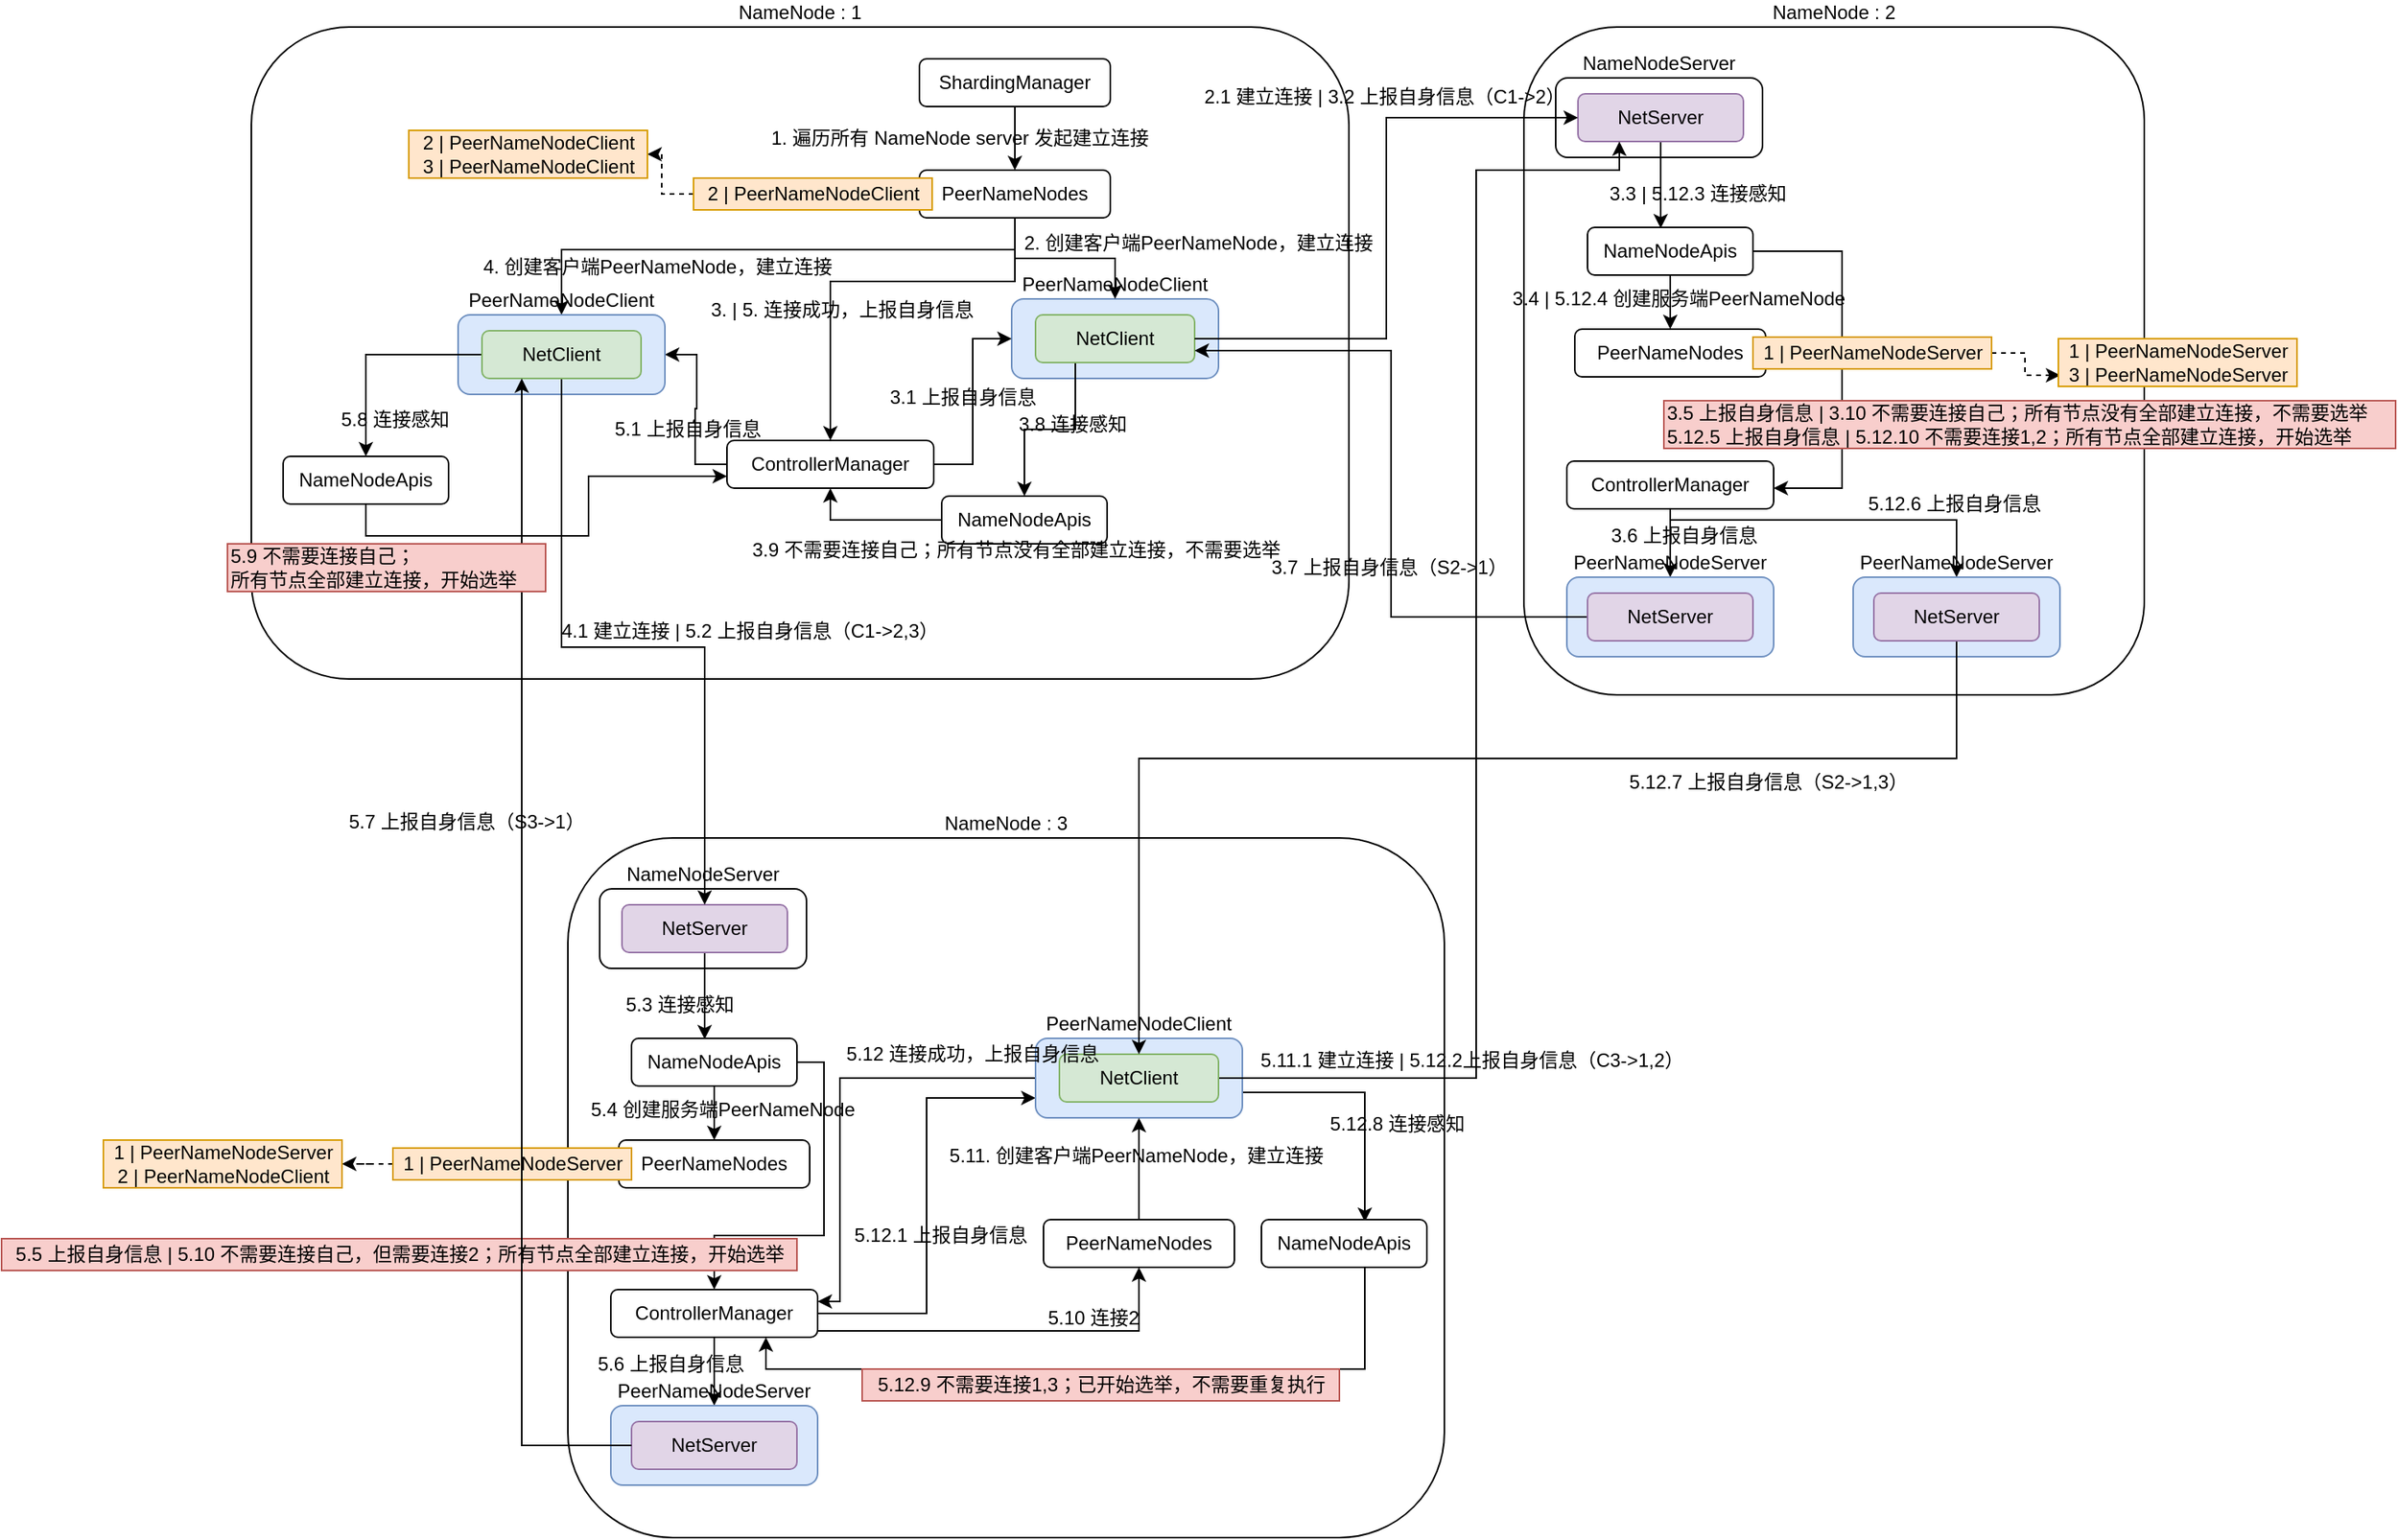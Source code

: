 <mxfile version="15.8.7" type="device"><diagram id="GL1qiEq3uSf8nT6qZUa8" name="第 1 页"><mxGraphModel dx="2171" dy="1101" grid="1" gridSize="10" guides="1" tooltips="1" connect="1" arrows="1" fold="1" page="1" pageScale="1" pageWidth="827" pageHeight="1169" math="0" shadow="0"><root><mxCell id="0"/><mxCell id="1" parent="0"/><mxCell id="4gwNr6ZejF6SsnpXARsQ-1" value="NameNode : 1" style="rounded=1;whiteSpace=wrap;html=1;labelPosition=center;verticalLabelPosition=top;align=center;verticalAlign=bottom;" vertex="1" parent="1"><mxGeometry x="-320" y="120" width="690" height="410" as="geometry"/></mxCell><mxCell id="4gwNr6ZejF6SsnpXARsQ-2" value="&lt;span&gt;NameNode : 2&lt;/span&gt;" style="rounded=1;whiteSpace=wrap;html=1;labelPosition=center;verticalLabelPosition=top;align=center;verticalAlign=bottom;" vertex="1" parent="1"><mxGeometry x="480" y="120" width="390" height="420" as="geometry"/></mxCell><mxCell id="4gwNr6ZejF6SsnpXARsQ-7" style="edgeStyle=orthogonalEdgeStyle;rounded=0;orthogonalLoop=1;jettySize=auto;html=1;" edge="1" parent="1" source="4gwNr6ZejF6SsnpXARsQ-4" target="4gwNr6ZejF6SsnpXARsQ-5"><mxGeometry relative="1" as="geometry"/></mxCell><mxCell id="4gwNr6ZejF6SsnpXARsQ-4" value="ShardingManager" style="rounded=1;whiteSpace=wrap;html=1;" vertex="1" parent="1"><mxGeometry x="100" y="140" width="120" height="30" as="geometry"/></mxCell><mxCell id="4gwNr6ZejF6SsnpXARsQ-22" style="edgeStyle=orthogonalEdgeStyle;rounded=0;orthogonalLoop=1;jettySize=auto;html=1;entryX=0.5;entryY=0;entryDx=0;entryDy=0;" edge="1" parent="1" source="4gwNr6ZejF6SsnpXARsQ-5" target="4gwNr6ZejF6SsnpXARsQ-20"><mxGeometry relative="1" as="geometry"><Array as="points"><mxPoint x="160" y="280"/><mxPoint x="44" y="280"/></Array></mxGeometry></mxCell><mxCell id="4gwNr6ZejF6SsnpXARsQ-71" style="edgeStyle=orthogonalEdgeStyle;rounded=0;orthogonalLoop=1;jettySize=auto;html=1;" edge="1" parent="1" source="4gwNr6ZejF6SsnpXARsQ-5" target="4gwNr6ZejF6SsnpXARsQ-66"><mxGeometry relative="1" as="geometry"><Array as="points"><mxPoint x="160" y="260"/><mxPoint x="-125" y="260"/></Array></mxGeometry></mxCell><mxCell id="4gwNr6ZejF6SsnpXARsQ-5" value="PeerNameNodes" style="rounded=1;whiteSpace=wrap;html=1;" vertex="1" parent="1"><mxGeometry x="100" y="210" width="120" height="30" as="geometry"/></mxCell><mxCell id="4gwNr6ZejF6SsnpXARsQ-8" value="1. 遍历所有 NameNode server 发起建立连接" style="text;html=1;align=center;verticalAlign=middle;resizable=0;points=[];autosize=1;strokeColor=none;fillColor=none;" vertex="1" parent="1"><mxGeometry y="180" width="250" height="20" as="geometry"/></mxCell><mxCell id="4gwNr6ZejF6SsnpXARsQ-11" value="2. 创建客户端PeerNameNode，建立连接" style="text;html=1;align=center;verticalAlign=middle;resizable=0;points=[];autosize=1;strokeColor=none;fillColor=none;" vertex="1" parent="1"><mxGeometry x="160" y="246" width="230" height="20" as="geometry"/></mxCell><mxCell id="4gwNr6ZejF6SsnpXARsQ-13" value="NameNodeServer" style="rounded=1;whiteSpace=wrap;html=1;labelPosition=center;verticalLabelPosition=top;align=center;verticalAlign=bottom;" vertex="1" parent="1"><mxGeometry x="500" y="152" width="130" height="50" as="geometry"/></mxCell><mxCell id="4gwNr6ZejF6SsnpXARsQ-27" style="edgeStyle=orthogonalEdgeStyle;rounded=0;orthogonalLoop=1;jettySize=auto;html=1;entryX=0.442;entryY=0.019;entryDx=0;entryDy=0;entryPerimeter=0;" edge="1" parent="1" source="4gwNr6ZejF6SsnpXARsQ-12" target="4gwNr6ZejF6SsnpXARsQ-26"><mxGeometry relative="1" as="geometry"/></mxCell><mxCell id="4gwNr6ZejF6SsnpXARsQ-12" value="NetServer" style="rounded=1;whiteSpace=wrap;html=1;fillColor=#e1d5e7;strokeColor=#9673a6;" vertex="1" parent="1"><mxGeometry x="514" y="162" width="104" height="30" as="geometry"/></mxCell><mxCell id="4gwNr6ZejF6SsnpXARsQ-15" value="2.1 建立连接 | 3.2 上报自身信息（C1-&amp;gt;2）" style="text;html=1;align=center;verticalAlign=middle;resizable=0;points=[];autosize=1;strokeColor=none;fillColor=none;" vertex="1" parent="1"><mxGeometry x="272" y="154" width="240" height="20" as="geometry"/></mxCell><mxCell id="4gwNr6ZejF6SsnpXARsQ-18" value="PeerNameNodeClient" style="rounded=1;whiteSpace=wrap;html=1;labelPosition=center;verticalLabelPosition=top;align=center;verticalAlign=bottom;fillColor=#dae8fc;strokeColor=#6c8ebf;" vertex="1" parent="1"><mxGeometry x="158" y="291" width="130" height="50" as="geometry"/></mxCell><mxCell id="4gwNr6ZejF6SsnpXARsQ-44" style="edgeStyle=orthogonalEdgeStyle;rounded=0;orthogonalLoop=1;jettySize=auto;html=1;exitX=0.25;exitY=1;exitDx=0;exitDy=0;" edge="1" parent="1" source="4gwNr6ZejF6SsnpXARsQ-9" target="4gwNr6ZejF6SsnpXARsQ-43"><mxGeometry relative="1" as="geometry"/></mxCell><mxCell id="4gwNr6ZejF6SsnpXARsQ-9" value="NetClient" style="rounded=1;whiteSpace=wrap;html=1;fillColor=#d5e8d4;strokeColor=#82b366;" vertex="1" parent="1"><mxGeometry x="173" y="301" width="100" height="30" as="geometry"/></mxCell><mxCell id="4gwNr6ZejF6SsnpXARsQ-10" style="edgeStyle=orthogonalEdgeStyle;rounded=0;orthogonalLoop=1;jettySize=auto;html=1;entryX=0.5;entryY=0;entryDx=0;entryDy=0;" edge="1" parent="1" source="4gwNr6ZejF6SsnpXARsQ-5" target="4gwNr6ZejF6SsnpXARsQ-18"><mxGeometry relative="1" as="geometry"><mxPoint x="160" y="290" as="targetPoint"/></mxGeometry></mxCell><mxCell id="4gwNr6ZejF6SsnpXARsQ-14" style="edgeStyle=orthogonalEdgeStyle;rounded=0;orthogonalLoop=1;jettySize=auto;html=1;entryX=0;entryY=0.5;entryDx=0;entryDy=0;" edge="1" parent="1" source="4gwNr6ZejF6SsnpXARsQ-9" target="4gwNr6ZejF6SsnpXARsQ-12"><mxGeometry relative="1" as="geometry"/></mxCell><mxCell id="4gwNr6ZejF6SsnpXARsQ-64" style="edgeStyle=orthogonalEdgeStyle;rounded=0;orthogonalLoop=1;jettySize=auto;html=1;entryX=0;entryY=0.5;entryDx=0;entryDy=0;" edge="1" parent="1" source="4gwNr6ZejF6SsnpXARsQ-20" target="4gwNr6ZejF6SsnpXARsQ-18"><mxGeometry relative="1" as="geometry"><mxPoint x="150" y="320" as="targetPoint"/></mxGeometry></mxCell><mxCell id="4gwNr6ZejF6SsnpXARsQ-75" style="edgeStyle=orthogonalEdgeStyle;rounded=0;orthogonalLoop=1;jettySize=auto;html=1;entryX=1;entryY=0.5;entryDx=0;entryDy=0;" edge="1" parent="1" source="4gwNr6ZejF6SsnpXARsQ-20" target="4gwNr6ZejF6SsnpXARsQ-66"><mxGeometry relative="1" as="geometry"/></mxCell><mxCell id="4gwNr6ZejF6SsnpXARsQ-20" value="ControllerManager" style="rounded=1;whiteSpace=wrap;html=1;labelPosition=center;verticalLabelPosition=middle;align=center;verticalAlign=middle;" vertex="1" parent="1"><mxGeometry x="-21" y="380" width="130" height="30" as="geometry"/></mxCell><mxCell id="4gwNr6ZejF6SsnpXARsQ-86" style="edgeStyle=orthogonalEdgeStyle;rounded=0;orthogonalLoop=1;jettySize=auto;html=1;dashed=1;" edge="1" parent="1" source="4gwNr6ZejF6SsnpXARsQ-21" target="4gwNr6ZejF6SsnpXARsQ-85"><mxGeometry relative="1" as="geometry"/></mxCell><mxCell id="4gwNr6ZejF6SsnpXARsQ-21" value="2 |&amp;nbsp;&lt;span&gt;PeerNameNodeClient&lt;/span&gt;&lt;span&gt;&lt;br&gt;&lt;/span&gt;" style="text;html=1;align=center;verticalAlign=middle;resizable=0;points=[];autosize=1;strokeColor=#d79b00;fillColor=#ffe6cc;" vertex="1" parent="1"><mxGeometry x="-42" y="215" width="150" height="20" as="geometry"/></mxCell><mxCell id="4gwNr6ZejF6SsnpXARsQ-23" value="3. | 5. 连接成功，上报自身信息" style="text;html=1;align=center;verticalAlign=middle;resizable=0;points=[];autosize=1;strokeColor=none;fillColor=none;" vertex="1" parent="1"><mxGeometry x="-39" y="288" width="180" height="20" as="geometry"/></mxCell><mxCell id="4gwNr6ZejF6SsnpXARsQ-25" value="3.1 上报自身信息" style="text;html=1;align=center;verticalAlign=middle;resizable=0;points=[];autosize=1;strokeColor=none;fillColor=none;" vertex="1" parent="1"><mxGeometry x="72" y="343" width="110" height="20" as="geometry"/></mxCell><mxCell id="4gwNr6ZejF6SsnpXARsQ-30" style="edgeStyle=orthogonalEdgeStyle;rounded=0;orthogonalLoop=1;jettySize=auto;html=1;entryX=0.5;entryY=0;entryDx=0;entryDy=0;" edge="1" parent="1" source="4gwNr6ZejF6SsnpXARsQ-26" target="4gwNr6ZejF6SsnpXARsQ-29"><mxGeometry relative="1" as="geometry"/></mxCell><mxCell id="4gwNr6ZejF6SsnpXARsQ-26" value="NameNodeApis" style="rounded=1;whiteSpace=wrap;html=1;" vertex="1" parent="1"><mxGeometry x="520" y="246" width="104" height="30" as="geometry"/></mxCell><mxCell id="4gwNr6ZejF6SsnpXARsQ-28" value="3.3 | 5.12.3 连接感知" style="text;html=1;align=center;verticalAlign=middle;resizable=0;points=[];autosize=1;strokeColor=none;fillColor=none;" vertex="1" parent="1"><mxGeometry x="524" y="215" width="130" height="20" as="geometry"/></mxCell><mxCell id="4gwNr6ZejF6SsnpXARsQ-35" style="edgeStyle=orthogonalEdgeStyle;rounded=0;orthogonalLoop=1;jettySize=auto;html=1;exitX=1;exitY=0.5;exitDx=0;exitDy=0;" edge="1" parent="1" source="4gwNr6ZejF6SsnpXARsQ-26" target="4gwNr6ZejF6SsnpXARsQ-34"><mxGeometry relative="1" as="geometry"><Array as="points"><mxPoint x="680" y="261"/><mxPoint x="680" y="410"/><mxPoint x="572" y="410"/></Array></mxGeometry></mxCell><mxCell id="4gwNr6ZejF6SsnpXARsQ-29" value="PeerNameNodes" style="rounded=1;whiteSpace=wrap;html=1;" vertex="1" parent="1"><mxGeometry x="512" y="310" width="120" height="30" as="geometry"/></mxCell><mxCell id="4gwNr6ZejF6SsnpXARsQ-31" value="3.4 | 5.12.4 创建服务端PeerNameNode" style="text;html=1;align=center;verticalAlign=middle;resizable=0;points=[];autosize=1;strokeColor=none;fillColor=none;" vertex="1" parent="1"><mxGeometry x="467" y="281" width="220" height="20" as="geometry"/></mxCell><mxCell id="4gwNr6ZejF6SsnpXARsQ-109" style="edgeStyle=orthogonalEdgeStyle;rounded=0;orthogonalLoop=1;jettySize=auto;html=1;entryX=0.008;entryY=0.767;entryDx=0;entryDy=0;entryPerimeter=0;dashed=1;" edge="1" parent="1" source="4gwNr6ZejF6SsnpXARsQ-33" target="4gwNr6ZejF6SsnpXARsQ-108"><mxGeometry relative="1" as="geometry"/></mxCell><mxCell id="4gwNr6ZejF6SsnpXARsQ-33" value="1 |&amp;nbsp;&lt;span&gt;PeerNameNodeServer&lt;/span&gt;" style="text;html=1;align=center;verticalAlign=middle;resizable=0;points=[];autosize=1;strokeColor=#d79b00;fillColor=#ffe6cc;" vertex="1" parent="1"><mxGeometry x="624" y="315" width="150" height="20" as="geometry"/></mxCell><mxCell id="4gwNr6ZejF6SsnpXARsQ-38" style="edgeStyle=orthogonalEdgeStyle;rounded=0;orthogonalLoop=1;jettySize=auto;html=1;entryX=0.5;entryY=0;entryDx=0;entryDy=0;" edge="1" parent="1" source="4gwNr6ZejF6SsnpXARsQ-34" target="4gwNr6ZejF6SsnpXARsQ-37"><mxGeometry relative="1" as="geometry"/></mxCell><mxCell id="4gwNr6ZejF6SsnpXARsQ-112" style="edgeStyle=orthogonalEdgeStyle;rounded=0;orthogonalLoop=1;jettySize=auto;html=1;entryX=0.5;entryY=0;entryDx=0;entryDy=0;" edge="1" parent="1" source="4gwNr6ZejF6SsnpXARsQ-34" target="4gwNr6ZejF6SsnpXARsQ-110"><mxGeometry relative="1" as="geometry"><Array as="points"><mxPoint x="572" y="430"/><mxPoint x="752" y="430"/></Array></mxGeometry></mxCell><mxCell id="4gwNr6ZejF6SsnpXARsQ-34" value="ControllerManager" style="rounded=1;whiteSpace=wrap;html=1;labelPosition=center;verticalLabelPosition=middle;align=center;verticalAlign=middle;" vertex="1" parent="1"><mxGeometry x="507" y="393" width="130" height="30" as="geometry"/></mxCell><mxCell id="4gwNr6ZejF6SsnpXARsQ-36" value="3.5 上报自身信息 | 3.10 不需要连接自己；所有节点没有全部建立连接，不需要选举&lt;br&gt;5.12.5 上报自身信息 | 5.12.10 不需要连接1,2；&lt;span style=&quot;text-align: center&quot;&gt;所有节点全部建立连接，开始选举&lt;/span&gt;" style="text;html=1;align=left;verticalAlign=middle;resizable=0;points=[];autosize=1;strokeColor=#b85450;fillColor=#f8cecc;" vertex="1" parent="1"><mxGeometry x="568" y="355" width="460" height="30" as="geometry"/></mxCell><mxCell id="4gwNr6ZejF6SsnpXARsQ-37" value="PeerNameNodeServer" style="rounded=1;whiteSpace=wrap;html=1;labelPosition=center;verticalLabelPosition=top;align=center;verticalAlign=bottom;fillColor=#dae8fc;strokeColor=#6c8ebf;" vertex="1" parent="1"><mxGeometry x="507" y="466" width="130" height="50" as="geometry"/></mxCell><mxCell id="4gwNr6ZejF6SsnpXARsQ-39" value="3.6 上报自身信息&amp;nbsp;" style="text;html=1;align=center;verticalAlign=middle;resizable=0;points=[];autosize=1;strokeColor=none;fillColor=none;" vertex="1" parent="1"><mxGeometry x="527" y="430" width="110" height="20" as="geometry"/></mxCell><mxCell id="4gwNr6ZejF6SsnpXARsQ-41" style="edgeStyle=orthogonalEdgeStyle;rounded=0;orthogonalLoop=1;jettySize=auto;html=1;entryX=1;entryY=0.75;entryDx=0;entryDy=0;" edge="1" parent="1" source="4gwNr6ZejF6SsnpXARsQ-40" target="4gwNr6ZejF6SsnpXARsQ-9"><mxGeometry relative="1" as="geometry"/></mxCell><mxCell id="4gwNr6ZejF6SsnpXARsQ-40" value="NetServer" style="rounded=1;whiteSpace=wrap;html=1;fillColor=#e1d5e7;strokeColor=#9673a6;" vertex="1" parent="1"><mxGeometry x="520" y="476" width="104" height="30" as="geometry"/></mxCell><mxCell id="4gwNr6ZejF6SsnpXARsQ-42" value="3.7 上报自身信息（S2-&amp;gt;1）" style="text;html=1;align=center;verticalAlign=middle;resizable=0;points=[];autosize=1;strokeColor=none;fillColor=none;" vertex="1" parent="1"><mxGeometry x="315" y="450" width="160" height="20" as="geometry"/></mxCell><mxCell id="4gwNr6ZejF6SsnpXARsQ-83" style="edgeStyle=orthogonalEdgeStyle;rounded=0;orthogonalLoop=1;jettySize=auto;html=1;" edge="1" parent="1" source="4gwNr6ZejF6SsnpXARsQ-43" target="4gwNr6ZejF6SsnpXARsQ-20"><mxGeometry relative="1" as="geometry"/></mxCell><mxCell id="4gwNr6ZejF6SsnpXARsQ-43" value="NameNodeApis" style="rounded=1;whiteSpace=wrap;html=1;" vertex="1" parent="1"><mxGeometry x="114" y="415" width="104" height="30" as="geometry"/></mxCell><mxCell id="4gwNr6ZejF6SsnpXARsQ-45" value="3.8 连接感知" style="text;html=1;align=center;verticalAlign=middle;resizable=0;points=[];autosize=1;strokeColor=none;fillColor=none;" vertex="1" parent="1"><mxGeometry x="156" y="360" width="80" height="20" as="geometry"/></mxCell><mxCell id="4gwNr6ZejF6SsnpXARsQ-46" value="&lt;span&gt;NameNode : 3&lt;/span&gt;" style="rounded=1;whiteSpace=wrap;html=1;labelPosition=center;verticalLabelPosition=top;align=center;verticalAlign=bottom;" vertex="1" parent="1"><mxGeometry x="-121" y="630" width="551" height="440" as="geometry"/></mxCell><mxCell id="4gwNr6ZejF6SsnpXARsQ-47" value="NameNodeServer" style="rounded=1;whiteSpace=wrap;html=1;labelPosition=center;verticalLabelPosition=top;align=center;verticalAlign=bottom;" vertex="1" parent="1"><mxGeometry x="-101" y="662" width="130" height="50" as="geometry"/></mxCell><mxCell id="4gwNr6ZejF6SsnpXARsQ-48" style="edgeStyle=orthogonalEdgeStyle;rounded=0;orthogonalLoop=1;jettySize=auto;html=1;entryX=0.442;entryY=0.019;entryDx=0;entryDy=0;entryPerimeter=0;" edge="1" parent="1" source="4gwNr6ZejF6SsnpXARsQ-49" target="4gwNr6ZejF6SsnpXARsQ-51"><mxGeometry relative="1" as="geometry"/></mxCell><mxCell id="4gwNr6ZejF6SsnpXARsQ-49" value="NetServer" style="rounded=1;whiteSpace=wrap;html=1;fillColor=#e1d5e7;strokeColor=#9673a6;" vertex="1" parent="1"><mxGeometry x="-87" y="672" width="104" height="30" as="geometry"/></mxCell><mxCell id="4gwNr6ZejF6SsnpXARsQ-50" style="edgeStyle=orthogonalEdgeStyle;rounded=0;orthogonalLoop=1;jettySize=auto;html=1;entryX=0.5;entryY=0;entryDx=0;entryDy=0;" edge="1" parent="1" source="4gwNr6ZejF6SsnpXARsQ-51" target="4gwNr6ZejF6SsnpXARsQ-54"><mxGeometry relative="1" as="geometry"/></mxCell><mxCell id="4gwNr6ZejF6SsnpXARsQ-51" value="NameNodeApis" style="rounded=1;whiteSpace=wrap;html=1;" vertex="1" parent="1"><mxGeometry x="-81" y="756" width="104" height="30" as="geometry"/></mxCell><mxCell id="4gwNr6ZejF6SsnpXARsQ-52" value="5.3 连接感知" style="text;html=1;align=center;verticalAlign=middle;resizable=0;points=[];autosize=1;strokeColor=none;fillColor=none;" vertex="1" parent="1"><mxGeometry x="-91" y="725" width="80" height="20" as="geometry"/></mxCell><mxCell id="4gwNr6ZejF6SsnpXARsQ-53" style="edgeStyle=orthogonalEdgeStyle;rounded=0;orthogonalLoop=1;jettySize=auto;html=1;entryX=0.5;entryY=0;entryDx=0;entryDy=0;exitX=1;exitY=0.5;exitDx=0;exitDy=0;" edge="1" parent="1" source="4gwNr6ZejF6SsnpXARsQ-51" target="4gwNr6ZejF6SsnpXARsQ-58"><mxGeometry relative="1" as="geometry"><Array as="points"><mxPoint x="40" y="771"/><mxPoint x="40" y="880"/><mxPoint x="-29" y="880"/></Array></mxGeometry></mxCell><mxCell id="4gwNr6ZejF6SsnpXARsQ-54" value="PeerNameNodes" style="rounded=1;whiteSpace=wrap;html=1;" vertex="1" parent="1"><mxGeometry x="-89" y="820" width="120" height="30" as="geometry"/></mxCell><mxCell id="4gwNr6ZejF6SsnpXARsQ-55" value="5.4 创建服务端PeerNameNode" style="text;html=1;align=center;verticalAlign=middle;resizable=0;points=[];autosize=1;strokeColor=none;fillColor=none;" vertex="1" parent="1"><mxGeometry x="-114" y="791" width="180" height="20" as="geometry"/></mxCell><mxCell id="4gwNr6ZejF6SsnpXARsQ-103" style="edgeStyle=orthogonalEdgeStyle;rounded=0;orthogonalLoop=1;jettySize=auto;html=1;dashed=1;" edge="1" parent="1" source="4gwNr6ZejF6SsnpXARsQ-56" target="4gwNr6ZejF6SsnpXARsQ-102"><mxGeometry relative="1" as="geometry"/></mxCell><mxCell id="4gwNr6ZejF6SsnpXARsQ-56" value="1 |&amp;nbsp;&lt;span&gt;PeerNameNodeServer&lt;/span&gt;" style="text;html=1;align=center;verticalAlign=middle;resizable=0;points=[];autosize=1;strokeColor=#d79b00;fillColor=#ffe6cc;" vertex="1" parent="1"><mxGeometry x="-231" y="825" width="150" height="20" as="geometry"/></mxCell><mxCell id="4gwNr6ZejF6SsnpXARsQ-57" style="edgeStyle=orthogonalEdgeStyle;rounded=0;orthogonalLoop=1;jettySize=auto;html=1;entryX=0.5;entryY=0;entryDx=0;entryDy=0;" edge="1" parent="1" source="4gwNr6ZejF6SsnpXARsQ-58" target="4gwNr6ZejF6SsnpXARsQ-60"><mxGeometry relative="1" as="geometry"/></mxCell><mxCell id="4gwNr6ZejF6SsnpXARsQ-89" style="edgeStyle=orthogonalEdgeStyle;rounded=0;orthogonalLoop=1;jettySize=auto;html=1;entryX=0.5;entryY=1;entryDx=0;entryDy=0;" edge="1" parent="1" source="4gwNr6ZejF6SsnpXARsQ-58" target="4gwNr6ZejF6SsnpXARsQ-100"><mxGeometry relative="1" as="geometry"><Array as="points"><mxPoint x="238" y="940"/></Array></mxGeometry></mxCell><mxCell id="4gwNr6ZejF6SsnpXARsQ-106" style="edgeStyle=orthogonalEdgeStyle;rounded=0;orthogonalLoop=1;jettySize=auto;html=1;entryX=0;entryY=0.75;entryDx=0;entryDy=0;" edge="1" parent="1" source="4gwNr6ZejF6SsnpXARsQ-58" target="4gwNr6ZejF6SsnpXARsQ-91"><mxGeometry relative="1" as="geometry"/></mxCell><mxCell id="4gwNr6ZejF6SsnpXARsQ-58" value="ControllerManager" style="rounded=1;whiteSpace=wrap;html=1;labelPosition=center;verticalLabelPosition=middle;align=center;verticalAlign=middle;" vertex="1" parent="1"><mxGeometry x="-94" y="914" width="130" height="30" as="geometry"/></mxCell><mxCell id="4gwNr6ZejF6SsnpXARsQ-59" value="5.5 上报自身信息 | 5.10 不需要连接自己，但需要连接2；所有节点全部建立连接，开始选举" style="text;html=1;align=center;verticalAlign=middle;resizable=0;points=[];autosize=1;strokeColor=#b85450;fillColor=#f8cecc;" vertex="1" parent="1"><mxGeometry x="-477" y="882" width="500" height="20" as="geometry"/></mxCell><mxCell id="4gwNr6ZejF6SsnpXARsQ-60" value="PeerNameNodeServer" style="rounded=1;whiteSpace=wrap;html=1;labelPosition=center;verticalLabelPosition=top;align=center;verticalAlign=bottom;fillColor=#dae8fc;strokeColor=#6c8ebf;" vertex="1" parent="1"><mxGeometry x="-94" y="987" width="130" height="50" as="geometry"/></mxCell><mxCell id="4gwNr6ZejF6SsnpXARsQ-61" value="5.6 上报自身信息&amp;nbsp;" style="text;html=1;align=center;verticalAlign=middle;resizable=0;points=[];autosize=1;strokeColor=none;fillColor=none;" vertex="1" parent="1"><mxGeometry x="-110" y="951" width="110" height="20" as="geometry"/></mxCell><mxCell id="4gwNr6ZejF6SsnpXARsQ-62" value="NetServer" style="rounded=1;whiteSpace=wrap;html=1;fillColor=#e1d5e7;strokeColor=#9673a6;" vertex="1" parent="1"><mxGeometry x="-81" y="997" width="104" height="30" as="geometry"/></mxCell><mxCell id="4gwNr6ZejF6SsnpXARsQ-66" value="PeerNameNodeClient" style="rounded=1;whiteSpace=wrap;html=1;labelPosition=center;verticalLabelPosition=top;align=center;verticalAlign=bottom;fillColor=#dae8fc;strokeColor=#6c8ebf;" vertex="1" parent="1"><mxGeometry x="-190" y="301" width="130" height="50" as="geometry"/></mxCell><mxCell id="4gwNr6ZejF6SsnpXARsQ-73" style="edgeStyle=orthogonalEdgeStyle;rounded=0;orthogonalLoop=1;jettySize=auto;html=1;entryX=0.5;entryY=0;entryDx=0;entryDy=0;" edge="1" parent="1" source="4gwNr6ZejF6SsnpXARsQ-69" target="4gwNr6ZejF6SsnpXARsQ-49"><mxGeometry relative="1" as="geometry"><Array as="points"><mxPoint x="-125" y="510"/><mxPoint x="-35" y="510"/></Array></mxGeometry></mxCell><mxCell id="4gwNr6ZejF6SsnpXARsQ-81" style="edgeStyle=orthogonalEdgeStyle;rounded=0;orthogonalLoop=1;jettySize=auto;html=1;" edge="1" parent="1" source="4gwNr6ZejF6SsnpXARsQ-69" target="4gwNr6ZejF6SsnpXARsQ-79"><mxGeometry relative="1" as="geometry"/></mxCell><mxCell id="4gwNr6ZejF6SsnpXARsQ-69" value="NetClient" style="rounded=1;whiteSpace=wrap;html=1;fillColor=#d5e8d4;strokeColor=#82b366;" vertex="1" parent="1"><mxGeometry x="-175" y="311" width="100" height="30" as="geometry"/></mxCell><mxCell id="4gwNr6ZejF6SsnpXARsQ-72" value="4. 创建客户端PeerNameNode，建立连接" style="text;html=1;align=center;verticalAlign=middle;resizable=0;points=[];autosize=1;strokeColor=none;fillColor=none;" vertex="1" parent="1"><mxGeometry x="-180" y="261" width="230" height="20" as="geometry"/></mxCell><mxCell id="4gwNr6ZejF6SsnpXARsQ-74" value="4.1 建立连接 | 5.2 上报自身信息（C1-&amp;gt;2,3）" style="text;html=1;align=center;verticalAlign=middle;resizable=0;points=[];autosize=1;strokeColor=none;fillColor=none;" vertex="1" parent="1"><mxGeometry x="-132" y="490" width="250" height="20" as="geometry"/></mxCell><mxCell id="4gwNr6ZejF6SsnpXARsQ-76" value="5.1 上报自身信息" style="text;html=1;align=center;verticalAlign=middle;resizable=0;points=[];autosize=1;strokeColor=none;fillColor=none;" vertex="1" parent="1"><mxGeometry x="-101" y="363" width="110" height="20" as="geometry"/></mxCell><mxCell id="4gwNr6ZejF6SsnpXARsQ-77" style="edgeStyle=orthogonalEdgeStyle;rounded=0;orthogonalLoop=1;jettySize=auto;html=1;entryX=0.25;entryY=1;entryDx=0;entryDy=0;exitX=0;exitY=0.5;exitDx=0;exitDy=0;" edge="1" parent="1" source="4gwNr6ZejF6SsnpXARsQ-62" target="4gwNr6ZejF6SsnpXARsQ-69"><mxGeometry relative="1" as="geometry"><Array as="points"><mxPoint x="-150" y="1012"/></Array></mxGeometry></mxCell><mxCell id="4gwNr6ZejF6SsnpXARsQ-78" value="5.7 上报自身信息（S3-&amp;gt;1）" style="text;html=1;align=center;verticalAlign=middle;resizable=0;points=[];autosize=1;strokeColor=none;fillColor=none;" vertex="1" parent="1"><mxGeometry x="-265" y="610" width="160" height="20" as="geometry"/></mxCell><mxCell id="4gwNr6ZejF6SsnpXARsQ-87" style="edgeStyle=orthogonalEdgeStyle;rounded=0;orthogonalLoop=1;jettySize=auto;html=1;entryX=0;entryY=0.75;entryDx=0;entryDy=0;" edge="1" parent="1" source="4gwNr6ZejF6SsnpXARsQ-79" target="4gwNr6ZejF6SsnpXARsQ-20"><mxGeometry relative="1" as="geometry"><Array as="points"><mxPoint x="-248" y="440"/><mxPoint x="-108" y="440"/><mxPoint x="-108" y="403"/></Array></mxGeometry></mxCell><mxCell id="4gwNr6ZejF6SsnpXARsQ-79" value="NameNodeApis" style="rounded=1;whiteSpace=wrap;html=1;" vertex="1" parent="1"><mxGeometry x="-300" y="390" width="104" height="30" as="geometry"/></mxCell><mxCell id="4gwNr6ZejF6SsnpXARsQ-82" value="5.8 连接感知" style="text;html=1;align=center;verticalAlign=middle;resizable=0;points=[];autosize=1;strokeColor=none;fillColor=none;" vertex="1" parent="1"><mxGeometry x="-270" y="357" width="80" height="20" as="geometry"/></mxCell><mxCell id="4gwNr6ZejF6SsnpXARsQ-84" value="3.9&amp;nbsp;不需要连接自己；所有节点没有全部建立连接，不需要选举" style="text;html=1;align=left;verticalAlign=middle;resizable=0;points=[];autosize=1;strokeColor=none;fillColor=none;" vertex="1" parent="1"><mxGeometry x="-7" y="439" width="350" height="20" as="geometry"/></mxCell><mxCell id="4gwNr6ZejF6SsnpXARsQ-85" value="2 |&amp;nbsp;&lt;span&gt;PeerNameNodeClient&lt;br&gt;&lt;/span&gt;3 |&amp;nbsp;PeerNameNodeClient" style="text;html=1;align=center;verticalAlign=middle;resizable=0;points=[];autosize=1;strokeColor=#d79b00;fillColor=#ffe6cc;" vertex="1" parent="1"><mxGeometry x="-221" y="185" width="150" height="30" as="geometry"/></mxCell><mxCell id="4gwNr6ZejF6SsnpXARsQ-88" value="5.9&amp;nbsp;不需要连接自己；&lt;br&gt;所有节点全部建立连接，开始选举" style="text;html=1;align=left;verticalAlign=middle;resizable=0;points=[];autosize=1;strokeColor=#b85450;fillColor=#f8cecc;" vertex="1" parent="1"><mxGeometry x="-335" y="445" width="200" height="30" as="geometry"/></mxCell><mxCell id="4gwNr6ZejF6SsnpXARsQ-90" value="5.10 连接2" style="text;html=1;align=center;verticalAlign=middle;resizable=0;points=[];autosize=1;strokeColor=none;fillColor=none;" vertex="1" parent="1"><mxGeometry x="174" y="922" width="70" height="20" as="geometry"/></mxCell><mxCell id="4gwNr6ZejF6SsnpXARsQ-104" style="edgeStyle=orthogonalEdgeStyle;rounded=0;orthogonalLoop=1;jettySize=auto;html=1;entryX=1;entryY=0.25;entryDx=0;entryDy=0;" edge="1" parent="1" source="4gwNr6ZejF6SsnpXARsQ-91" target="4gwNr6ZejF6SsnpXARsQ-58"><mxGeometry relative="1" as="geometry"><Array as="points"><mxPoint x="50" y="781"/><mxPoint x="50" y="922"/></Array></mxGeometry></mxCell><mxCell id="4gwNr6ZejF6SsnpXARsQ-117" style="edgeStyle=orthogonalEdgeStyle;rounded=0;orthogonalLoop=1;jettySize=auto;html=1;entryX=0.625;entryY=0.048;entryDx=0;entryDy=0;entryPerimeter=0;" edge="1" parent="1" source="4gwNr6ZejF6SsnpXARsQ-91" target="4gwNr6ZejF6SsnpXARsQ-116"><mxGeometry relative="1" as="geometry"><Array as="points"><mxPoint x="380" y="790"/></Array></mxGeometry></mxCell><mxCell id="4gwNr6ZejF6SsnpXARsQ-91" value="PeerNameNodeClient" style="rounded=1;whiteSpace=wrap;html=1;labelPosition=center;verticalLabelPosition=top;align=center;verticalAlign=bottom;fillColor=#dae8fc;strokeColor=#6c8ebf;" vertex="1" parent="1"><mxGeometry x="173" y="756" width="130" height="50" as="geometry"/></mxCell><mxCell id="4gwNr6ZejF6SsnpXARsQ-93" value="5.11. 创建客户端PeerNameNode，建立连接" style="text;html=1;align=center;verticalAlign=middle;resizable=0;points=[];autosize=1;strokeColor=none;fillColor=none;" vertex="1" parent="1"><mxGeometry x="111" y="820" width="250" height="20" as="geometry"/></mxCell><mxCell id="4gwNr6ZejF6SsnpXARsQ-95" style="edgeStyle=orthogonalEdgeStyle;rounded=0;orthogonalLoop=1;jettySize=auto;html=1;entryX=0.25;entryY=1;entryDx=0;entryDy=0;" edge="1" parent="1" source="4gwNr6ZejF6SsnpXARsQ-94" target="4gwNr6ZejF6SsnpXARsQ-12"><mxGeometry relative="1" as="geometry"><Array as="points"><mxPoint x="450" y="781"/><mxPoint x="450" y="210"/><mxPoint x="540" y="210"/></Array></mxGeometry></mxCell><mxCell id="4gwNr6ZejF6SsnpXARsQ-94" value="NetClient" style="rounded=1;whiteSpace=wrap;html=1;fillColor=#d5e8d4;strokeColor=#82b366;" vertex="1" parent="1"><mxGeometry x="188" y="766" width="100" height="30" as="geometry"/></mxCell><mxCell id="4gwNr6ZejF6SsnpXARsQ-97" value="5.11.1 建立连接 | 5.12.2上报自身信息（C3-&amp;gt;1,2）" style="text;html=1;align=center;verticalAlign=middle;resizable=0;points=[];autosize=1;strokeColor=none;fillColor=none;" vertex="1" parent="1"><mxGeometry x="307" y="760" width="280" height="20" as="geometry"/></mxCell><mxCell id="4gwNr6ZejF6SsnpXARsQ-101" style="edgeStyle=orthogonalEdgeStyle;rounded=0;orthogonalLoop=1;jettySize=auto;html=1;" edge="1" parent="1" source="4gwNr6ZejF6SsnpXARsQ-100" target="4gwNr6ZejF6SsnpXARsQ-91"><mxGeometry relative="1" as="geometry"/></mxCell><mxCell id="4gwNr6ZejF6SsnpXARsQ-100" value="PeerNameNodes" style="rounded=1;whiteSpace=wrap;html=1;" vertex="1" parent="1"><mxGeometry x="178" y="870" width="120" height="30" as="geometry"/></mxCell><mxCell id="4gwNr6ZejF6SsnpXARsQ-102" value="1 |&amp;nbsp;&lt;span&gt;PeerNameNodeServer&lt;br&gt;&lt;/span&gt;2 |&amp;nbsp;PeerNameNodeClient&lt;span&gt;&lt;br&gt;&lt;/span&gt;" style="text;html=1;align=center;verticalAlign=middle;resizable=0;points=[];autosize=1;strokeColor=#d79b00;fillColor=#ffe6cc;" vertex="1" parent="1"><mxGeometry x="-413" y="820" width="150" height="30" as="geometry"/></mxCell><mxCell id="4gwNr6ZejF6SsnpXARsQ-105" value="5.12 连接成功，上报自身信息" style="text;html=1;align=center;verticalAlign=middle;resizable=0;points=[];autosize=1;strokeColor=none;fillColor=none;" vertex="1" parent="1"><mxGeometry x="48" y="756" width="170" height="20" as="geometry"/></mxCell><mxCell id="4gwNr6ZejF6SsnpXARsQ-107" value="5.12.1 上报自身信息" style="text;html=1;align=center;verticalAlign=middle;resizable=0;points=[];autosize=1;strokeColor=none;fillColor=none;" vertex="1" parent="1"><mxGeometry x="53" y="870" width="120" height="20" as="geometry"/></mxCell><mxCell id="4gwNr6ZejF6SsnpXARsQ-108" value="1 |&amp;nbsp;&lt;span&gt;PeerNameNodeServer&lt;br&gt;&lt;/span&gt;3 |&amp;nbsp;PeerNameNodeServer&lt;span&gt;&lt;br&gt;&lt;/span&gt;" style="text;html=1;align=center;verticalAlign=middle;resizable=0;points=[];autosize=1;strokeColor=#d79b00;fillColor=#ffe6cc;" vertex="1" parent="1"><mxGeometry x="816" y="316" width="150" height="30" as="geometry"/></mxCell><mxCell id="4gwNr6ZejF6SsnpXARsQ-110" value="PeerNameNodeServer" style="rounded=1;whiteSpace=wrap;html=1;labelPosition=center;verticalLabelPosition=top;align=center;verticalAlign=bottom;fillColor=#dae8fc;strokeColor=#6c8ebf;" vertex="1" parent="1"><mxGeometry x="687" y="466" width="130" height="50" as="geometry"/></mxCell><mxCell id="4gwNr6ZejF6SsnpXARsQ-114" style="edgeStyle=orthogonalEdgeStyle;rounded=0;orthogonalLoop=1;jettySize=auto;html=1;" edge="1" parent="1" source="4gwNr6ZejF6SsnpXARsQ-111" target="4gwNr6ZejF6SsnpXARsQ-94"><mxGeometry relative="1" as="geometry"><Array as="points"><mxPoint x="752" y="580"/><mxPoint x="238" y="580"/></Array></mxGeometry></mxCell><mxCell id="4gwNr6ZejF6SsnpXARsQ-111" value="NetServer" style="rounded=1;whiteSpace=wrap;html=1;fillColor=#e1d5e7;strokeColor=#9673a6;" vertex="1" parent="1"><mxGeometry x="700" y="476" width="104" height="30" as="geometry"/></mxCell><mxCell id="4gwNr6ZejF6SsnpXARsQ-113" value="5.12.6 上报自身信息&amp;nbsp;" style="text;html=1;align=center;verticalAlign=middle;resizable=0;points=[];autosize=1;strokeColor=none;fillColor=none;" vertex="1" parent="1"><mxGeometry x="687" y="410" width="130" height="20" as="geometry"/></mxCell><mxCell id="4gwNr6ZejF6SsnpXARsQ-115" value="5.12.7 上报自身信息（S2-&amp;gt;1,3）&amp;nbsp;" style="text;html=1;align=center;verticalAlign=middle;resizable=0;points=[];autosize=1;strokeColor=none;fillColor=none;" vertex="1" parent="1"><mxGeometry x="540" y="585" width="190" height="20" as="geometry"/></mxCell><mxCell id="4gwNr6ZejF6SsnpXARsQ-119" style="edgeStyle=orthogonalEdgeStyle;rounded=0;orthogonalLoop=1;jettySize=auto;html=1;entryX=0.75;entryY=1;entryDx=0;entryDy=0;" edge="1" parent="1" source="4gwNr6ZejF6SsnpXARsQ-116" target="4gwNr6ZejF6SsnpXARsQ-58"><mxGeometry relative="1" as="geometry"><Array as="points"><mxPoint x="380" y="964"/><mxPoint x="4" y="964"/></Array></mxGeometry></mxCell><mxCell id="4gwNr6ZejF6SsnpXARsQ-116" value="NameNodeApis" style="rounded=1;whiteSpace=wrap;html=1;" vertex="1" parent="1"><mxGeometry x="315" y="870" width="104" height="30" as="geometry"/></mxCell><mxCell id="4gwNr6ZejF6SsnpXARsQ-118" value="5.12.8 连接感知" style="text;html=1;align=center;verticalAlign=middle;resizable=0;points=[];autosize=1;strokeColor=none;fillColor=none;" vertex="1" parent="1"><mxGeometry x="350" y="800" width="100" height="20" as="geometry"/></mxCell><mxCell id="4gwNr6ZejF6SsnpXARsQ-120" value="5.12.9 不需要连接1,3；已开始选举，不需要重复执行" style="text;html=1;align=center;verticalAlign=middle;resizable=0;points=[];autosize=1;strokeColor=#b85450;fillColor=#f8cecc;" vertex="1" parent="1"><mxGeometry x="64" y="964" width="300" height="20" as="geometry"/></mxCell></root></mxGraphModel></diagram></mxfile>